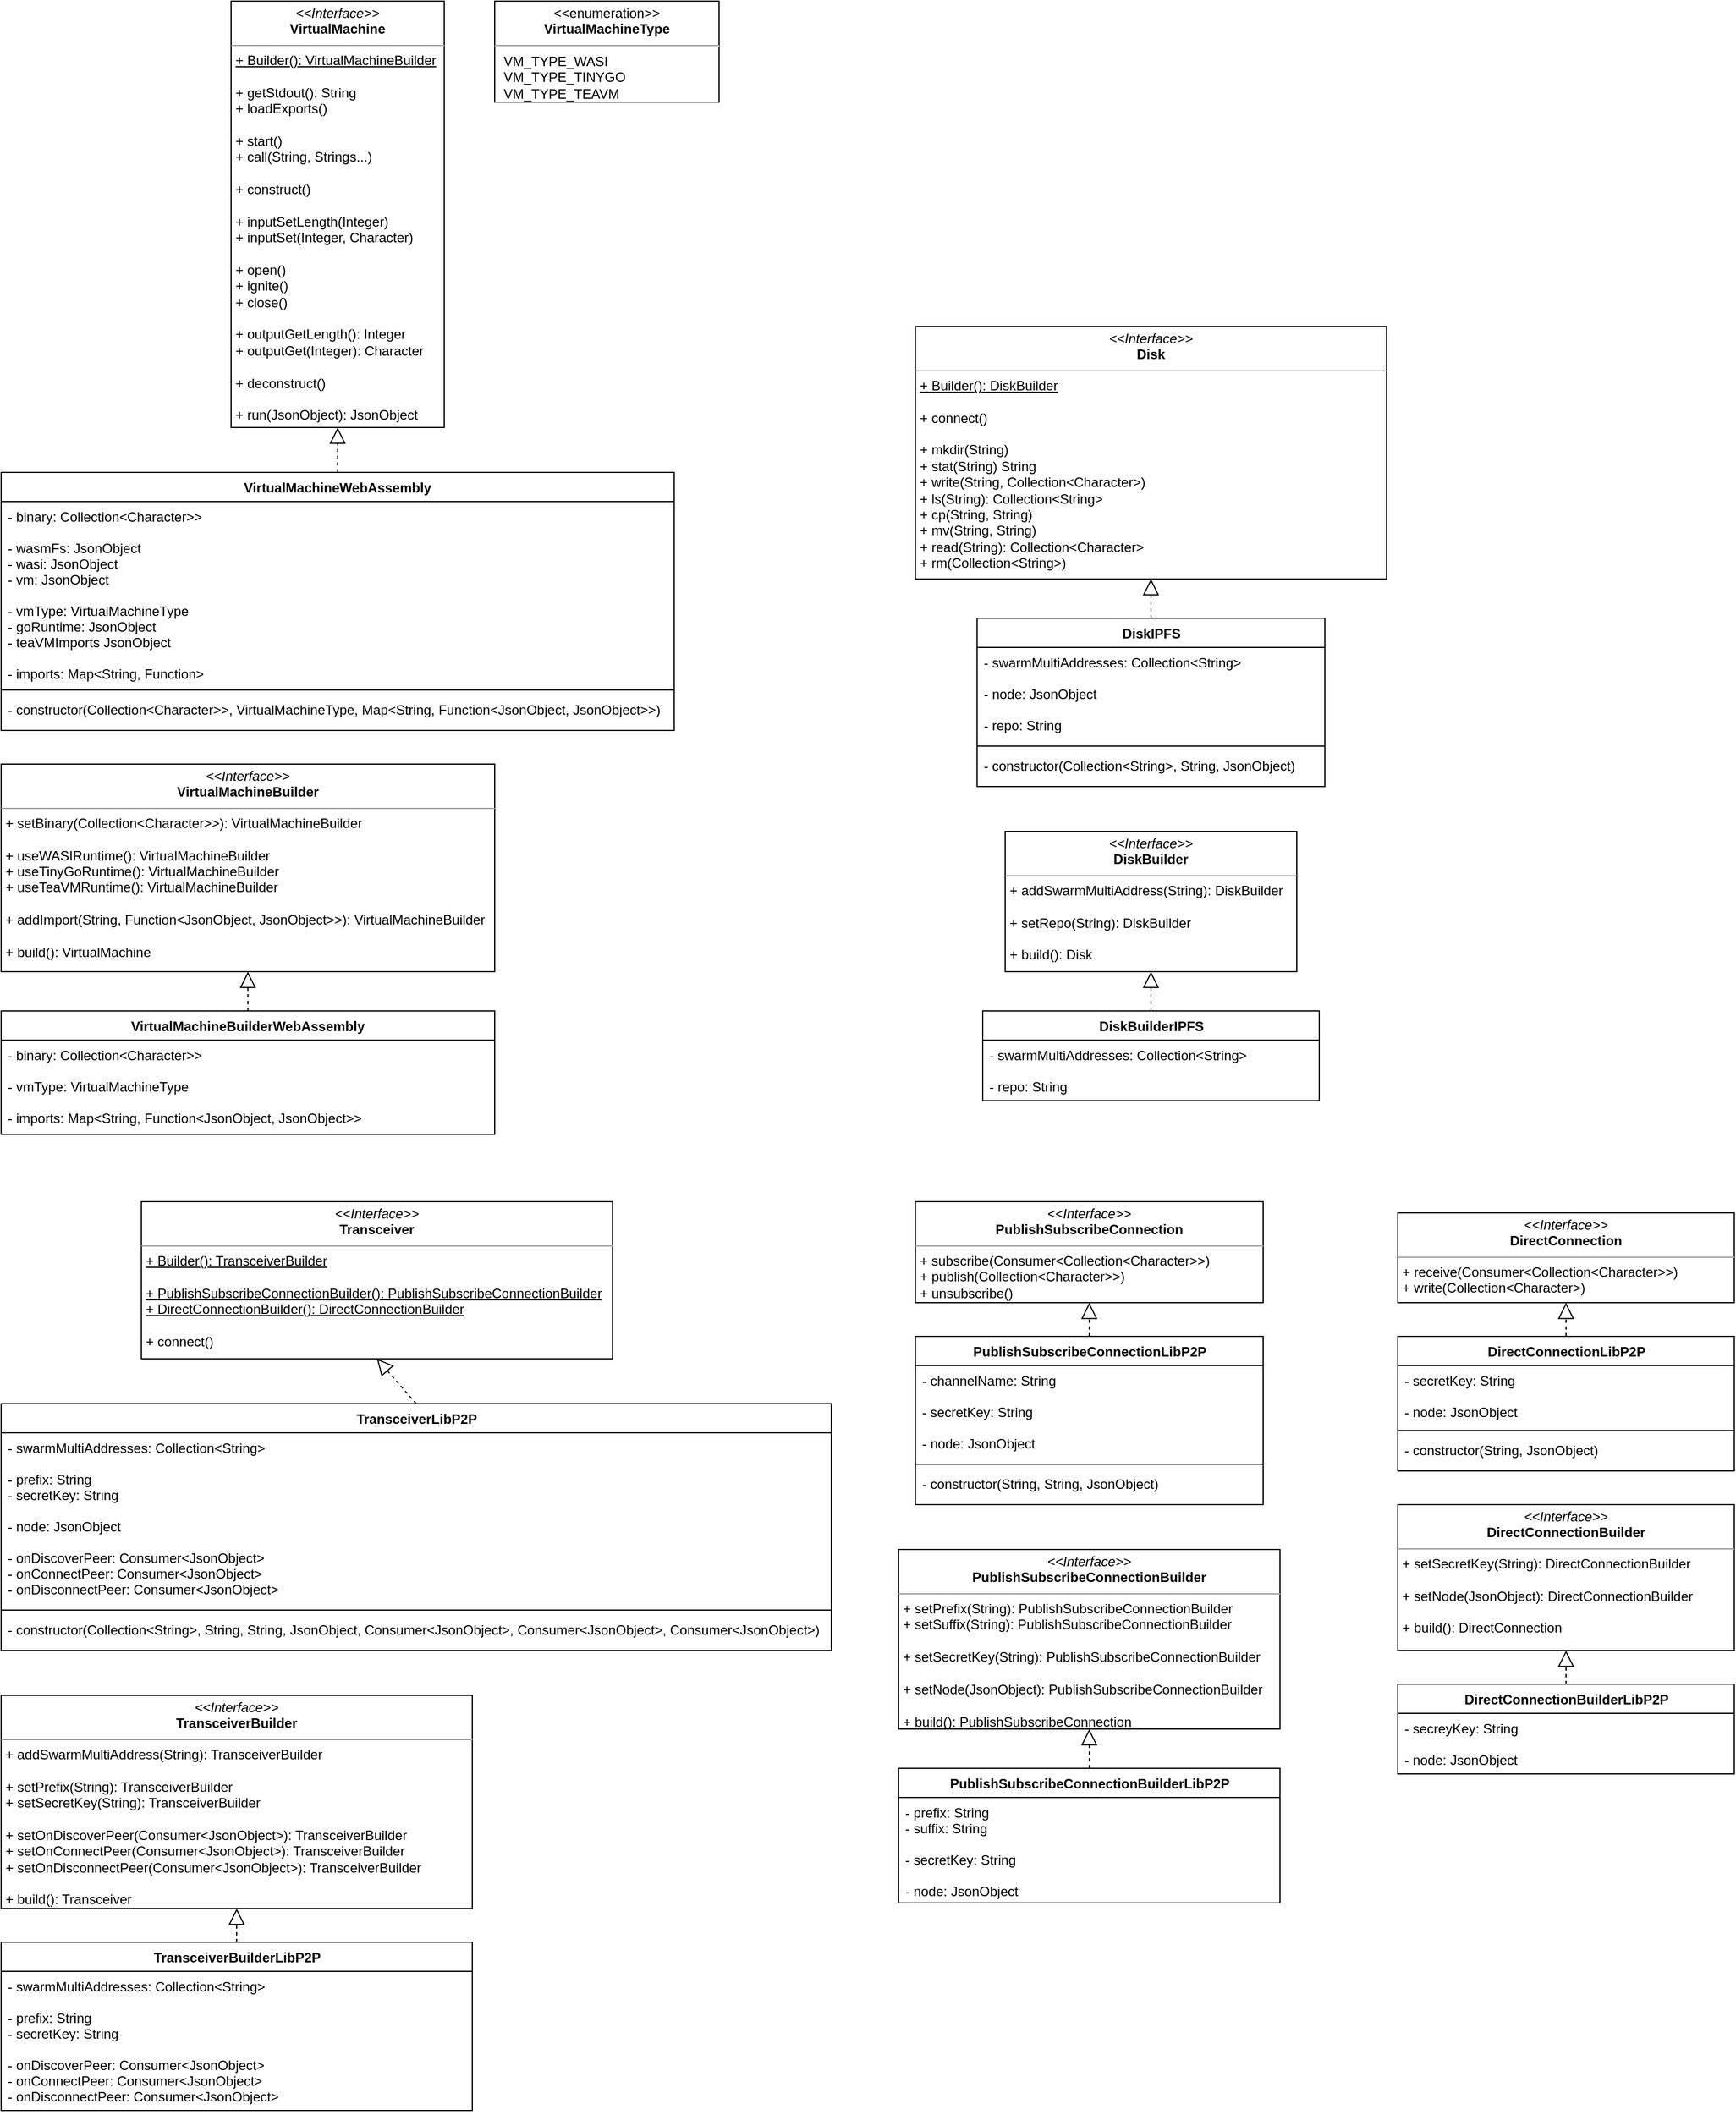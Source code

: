 <mxfile version="13.8.6" type="device"><diagram id="6hGFLwfOUW9BJ-s0fimq" name="Page-1"><mxGraphModel dx="2951" dy="1567" grid="1" gridSize="10" guides="1" tooltips="1" connect="1" arrows="1" fold="1" page="1" pageScale="1" pageWidth="827" pageHeight="1169" math="0" shadow="0"><root><mxCell id="0"/><mxCell id="1" parent="0"/><mxCell id="6" value="VirtualMachineWebAssembly" style="swimlane;fontStyle=1;align=center;verticalAlign=top;childLayout=stackLayout;horizontal=1;startSize=26;horizontalStack=0;resizeParent=1;resizeParentMax=0;resizeLast=0;collapsible=1;marginBottom=0;" parent="1" vertex="1"><mxGeometry x="40" y="480" width="600" height="230" as="geometry"/></mxCell><mxCell id="7" value="- binary: Collection&lt;Character&gt;&gt;&#10;&#10;- wasmFs: JsonObject&#10;- wasi: JsonObject&#10;- vm: JsonObject&#10;&#10;- vmType: VirtualMachineType&#10;- goRuntime: JsonObject&#10;- teaVMImports JsonObject&#10;&#10;- imports: Map&lt;String, Function&gt;" style="text;strokeColor=none;fillColor=none;align=left;verticalAlign=top;spacingLeft=4;spacingRight=4;overflow=hidden;rotatable=0;points=[[0,0.5],[1,0.5]];portConstraint=eastwest;" parent="6" vertex="1"><mxGeometry y="26" width="600" height="164" as="geometry"/></mxCell><mxCell id="8" value="" style="line;strokeWidth=1;fillColor=none;align=left;verticalAlign=middle;spacingTop=-1;spacingLeft=3;spacingRight=3;rotatable=0;labelPosition=right;points=[];portConstraint=eastwest;" parent="6" vertex="1"><mxGeometry y="190" width="600" height="8" as="geometry"/></mxCell><mxCell id="9" value="- constructor(Collection&amp;lt;Character&amp;gt;&amp;gt;, VirtualMachineType, Map&amp;lt;String, Function&amp;lt;JsonObject, JsonObject&amp;gt;&amp;gt;)" style="text;strokeColor=none;fillColor=none;align=left;verticalAlign=top;spacingLeft=4;spacingRight=4;overflow=hidden;rotatable=0;points=[[0,0.5],[1,0.5]];portConstraint=eastwest;html=1;" parent="6" vertex="1"><mxGeometry y="198" width="600" height="32" as="geometry"/></mxCell><mxCell id="10" value="&lt;p style=&quot;margin: 0px ; margin-top: 4px ; text-align: center&quot;&gt;&amp;lt;&amp;lt;enumeration&amp;gt;&amp;gt;&lt;br&gt;&lt;b&gt;VirtualMachineType&lt;/b&gt;&lt;/p&gt;&lt;hr&gt;&lt;p style=&quot;margin: 0px ; margin-left: 8px ; text-align: left&quot;&gt;VM_TYPE_WASI&lt;br&gt;&lt;/p&gt;&lt;p style=&quot;margin: 0px ; margin-left: 8px ; text-align: left&quot;&gt;VM_TYPE_TINYGO&lt;/p&gt;&lt;p style=&quot;margin: 0px ; margin-left: 8px ; text-align: left&quot;&gt;VM_TYPE_TEAVM&lt;/p&gt;" style="shape=rect;html=1;overflow=fill;whiteSpace=wrap;" parent="1" vertex="1"><mxGeometry x="480" y="60" width="200" height="90" as="geometry"/></mxCell><mxCell id="11" value="VirtualMachineBuilderWebAssembly" style="swimlane;fontStyle=1;align=center;verticalAlign=top;childLayout=stackLayout;horizontal=1;startSize=26;horizontalStack=0;resizeParent=1;resizeParentMax=0;resizeLast=0;collapsible=1;marginBottom=0;" parent="1" vertex="1"><mxGeometry x="40" y="960" width="440" height="110" as="geometry"/></mxCell><mxCell id="12" value="- binary: Collection&lt;Character&gt;&gt;&#10;&#10;- vmType: VirtualMachineType&#10;&#10;- imports: Map&lt;String, Function&lt;JsonObject, JsonObject&gt;&gt;" style="text;strokeColor=none;fillColor=none;align=left;verticalAlign=top;spacingLeft=4;spacingRight=4;overflow=hidden;rotatable=0;points=[[0,0.5],[1,0.5]];portConstraint=eastwest;" parent="11" vertex="1"><mxGeometry y="26" width="440" height="84" as="geometry"/></mxCell><mxCell id="15" value="TransceiverLibP2P" style="swimlane;fontStyle=1;align=center;verticalAlign=top;childLayout=stackLayout;horizontal=1;startSize=26;horizontalStack=0;resizeParent=1;resizeParentMax=0;resizeLast=0;collapsible=1;marginBottom=0;html=1;" parent="1" vertex="1"><mxGeometry x="40" y="1310" width="740" height="220" as="geometry"/></mxCell><mxCell id="16" value="- swarmMultiAddresses: Collection&lt;String&gt;&#10;&#10;- prefix: String&#10;- secretKey: String&#10;&#10;- node: JsonObject&#10;&#10;- onDiscoverPeer: Consumer&lt;JsonObject&gt;&#10;- onConnectPeer: Consumer&lt;JsonObject&gt;&#10;- onDisconnectPeer: Consumer&lt;JsonObject&gt;" style="text;strokeColor=none;fillColor=none;align=left;verticalAlign=top;spacingLeft=4;spacingRight=4;overflow=hidden;rotatable=0;points=[[0,0.5],[1,0.5]];portConstraint=eastwest;" parent="15" vertex="1"><mxGeometry y="26" width="740" height="154" as="geometry"/></mxCell><mxCell id="17" value="" style="line;strokeWidth=1;fillColor=none;align=left;verticalAlign=middle;spacingTop=-1;spacingLeft=3;spacingRight=3;rotatable=0;labelPosition=right;points=[];portConstraint=eastwest;" parent="15" vertex="1"><mxGeometry y="180" width="740" height="8" as="geometry"/></mxCell><mxCell id="18" value="- constructor(Collection&amp;lt;String&amp;gt;, String, String, JsonObject, Consumer&amp;lt;JsonObject&amp;gt;, Consumer&amp;lt;JsonObject&amp;gt;, Consumer&amp;lt;JsonObject&amp;gt;)" style="text;strokeColor=none;fillColor=none;align=left;verticalAlign=top;spacingLeft=4;spacingRight=4;overflow=hidden;rotatable=0;points=[[0,0.5],[1,0.5]];portConstraint=eastwest;html=1;" parent="15" vertex="1"><mxGeometry y="188" width="740" height="32" as="geometry"/></mxCell><mxCell id="40" value="&lt;p style=&quot;margin: 0px ; margin-top: 4px ; text-align: center&quot;&gt;&lt;i&gt;&amp;lt;&amp;lt;Interface&amp;gt;&amp;gt;&lt;/i&gt;&lt;br&gt;&lt;b&gt;DirectConnection&lt;/b&gt;&lt;/p&gt;&lt;hr size=&quot;1&quot;&gt;&lt;p style=&quot;margin: 0px ; margin-left: 4px&quot;&gt;+ receive(Consumer&amp;lt;Collection&amp;lt;Character&amp;gt;&amp;gt;)&lt;br&gt;&lt;/p&gt;&lt;p style=&quot;margin: 0px ; margin-left: 4px&quot;&gt;+ write(Collection&amp;lt;Character&amp;gt;)&lt;/p&gt;" style="verticalAlign=top;align=left;overflow=fill;fontSize=12;fontFamily=Helvetica;html=1;" parent="1" vertex="1"><mxGeometry x="1285" y="1140" width="300" height="80" as="geometry"/></mxCell><mxCell id="32" value="DirectConnectionLibP2P" style="swimlane;fontStyle=1;align=center;verticalAlign=top;childLayout=stackLayout;horizontal=1;startSize=26;horizontalStack=0;resizeParent=1;resizeParentMax=0;resizeLast=0;collapsible=1;marginBottom=0;html=1;" parent="1" vertex="1"><mxGeometry x="1285" y="1250" width="300" height="120" as="geometry"/></mxCell><mxCell id="33" value="- secretKey: String&#10;&#10;- node: JsonObject" style="text;strokeColor=none;fillColor=none;align=left;verticalAlign=top;spacingLeft=4;spacingRight=4;overflow=hidden;rotatable=0;points=[[0,0.5],[1,0.5]];portConstraint=eastwest;" parent="32" vertex="1"><mxGeometry y="26" width="300" height="54" as="geometry"/></mxCell><mxCell id="34" value="" style="line;strokeWidth=1;fillColor=none;align=left;verticalAlign=middle;spacingTop=-1;spacingLeft=3;spacingRight=3;rotatable=0;labelPosition=right;points=[];portConstraint=eastwest;" parent="32" vertex="1"><mxGeometry y="80" width="300" height="8" as="geometry"/></mxCell><mxCell id="35" value="- constructor(String, JsonObject)" style="text;strokeColor=none;fillColor=none;align=left;verticalAlign=top;spacingLeft=4;spacingRight=4;overflow=hidden;rotatable=0;points=[[0,0.5],[1,0.5]];portConstraint=eastwest;" parent="32" vertex="1"><mxGeometry y="88" width="300" height="32" as="geometry"/></mxCell><mxCell id="41" value="" style="endArrow=block;dashed=1;endFill=0;endSize=12;html=1;entryX=0.5;entryY=1;entryDx=0;entryDy=0;exitX=0.5;exitY=0;exitDx=0;exitDy=0;" parent="1" source="32" target="40" edge="1"><mxGeometry width="160" relative="1" as="geometry"><mxPoint x="1185" y="1270" as="sourcePoint"/><mxPoint x="1345" y="1270" as="targetPoint"/></mxGeometry></mxCell><mxCell id="42" value="&lt;p style=&quot;margin: 0px ; margin-top: 4px ; text-align: center&quot;&gt;&lt;i&gt;&amp;lt;&amp;lt;Interface&amp;gt;&amp;gt;&lt;/i&gt;&lt;br&gt;&lt;b&gt;DirectConnectionBuilder&lt;/b&gt;&lt;/p&gt;&lt;hr size=&quot;1&quot;&gt;&lt;p style=&quot;margin: 0px ; margin-left: 4px&quot;&gt;+ setSecretKey(String): DirectConnectionBuilder&lt;/p&gt;&lt;p style=&quot;margin: 0px ; margin-left: 4px&quot;&gt;&lt;br&gt;&lt;/p&gt;&lt;p style=&quot;margin: 0px ; margin-left: 4px&quot;&gt;+ setNode(JsonObject): DirectConnectionBuilder&lt;/p&gt;&lt;p style=&quot;margin: 0px ; margin-left: 4px&quot;&gt;&lt;br&gt;&lt;/p&gt;&lt;p style=&quot;margin: 0px ; margin-left: 4px&quot;&gt;+ build(): DirectConnection&lt;/p&gt;" style="verticalAlign=top;align=left;overflow=fill;fontSize=12;fontFamily=Helvetica;html=1;" parent="1" vertex="1"><mxGeometry x="1285" y="1400" width="300" height="130" as="geometry"/></mxCell><mxCell id="36" value="DirectConnectionBuilderLibP2P" style="swimlane;fontStyle=1;align=center;verticalAlign=top;childLayout=stackLayout;horizontal=1;startSize=26;horizontalStack=0;resizeParent=1;resizeParentMax=0;resizeLast=0;collapsible=1;marginBottom=0;html=1;" parent="1" vertex="1"><mxGeometry x="1285" y="1560" width="300" height="80" as="geometry"/></mxCell><mxCell id="37" value="- secreyKey: String&#10;&#10;- node: JsonObject" style="text;strokeColor=none;fillColor=none;align=left;verticalAlign=top;spacingLeft=4;spacingRight=4;overflow=hidden;rotatable=0;points=[[0,0.5],[1,0.5]];portConstraint=eastwest;" parent="36" vertex="1"><mxGeometry y="26" width="300" height="54" as="geometry"/></mxCell><mxCell id="43" value="" style="endArrow=block;dashed=1;endFill=0;endSize=12;html=1;entryX=0.5;entryY=1;entryDx=0;entryDy=0;exitX=0.5;exitY=0;exitDx=0;exitDy=0;" parent="1" source="36" target="42" edge="1"><mxGeometry width="160" relative="1" as="geometry"><mxPoint x="1035" y="1470" as="sourcePoint"/><mxPoint x="1195" y="1470" as="targetPoint"/></mxGeometry></mxCell><mxCell id="45" value="&lt;p style=&quot;margin: 0px ; margin-top: 4px ; text-align: center&quot;&gt;&lt;i&gt;&amp;lt;&amp;lt;Interface&amp;gt;&amp;gt;&lt;/i&gt;&lt;br&gt;&lt;b&gt;PublishSubscribeConnection&lt;/b&gt;&lt;/p&gt;&lt;hr size=&quot;1&quot;&gt;&lt;p style=&quot;margin: 0px ; margin-left: 4px&quot;&gt;+ subscribe(Consumer&amp;lt;Collection&amp;lt;Character&amp;gt;&amp;gt;)&lt;/p&gt;&lt;p style=&quot;margin: 0px ; margin-left: 4px&quot;&gt;+ publish(Collection&amp;lt;Character&amp;gt;&amp;gt;)&lt;/p&gt;&lt;p style=&quot;margin: 0px ; margin-left: 4px&quot;&gt;+ unsubscribe()&lt;/p&gt;" style="verticalAlign=top;align=left;overflow=fill;fontSize=12;fontFamily=Helvetica;html=1;" parent="1" vertex="1"><mxGeometry x="855" y="1130" width="310" height="90" as="geometry"/></mxCell><mxCell id="23" value="PublishSubscribeConnectionLibP2P" style="swimlane;fontStyle=1;align=center;verticalAlign=top;childLayout=stackLayout;horizontal=1;startSize=26;horizontalStack=0;resizeParent=1;resizeParentMax=0;resizeLast=0;collapsible=1;marginBottom=0;html=1;" parent="1" vertex="1"><mxGeometry x="855" y="1250" width="310" height="150" as="geometry"/></mxCell><mxCell id="24" value="- channelName: String&#10;&#10;- secretKey: String&#10;&#10;- node: JsonObject" style="text;strokeColor=none;fillColor=none;align=left;verticalAlign=top;spacingLeft=4;spacingRight=4;overflow=hidden;rotatable=0;points=[[0,0.5],[1,0.5]];portConstraint=eastwest;" parent="23" vertex="1"><mxGeometry y="26" width="310" height="84" as="geometry"/></mxCell><mxCell id="25" value="" style="line;strokeWidth=1;fillColor=none;align=left;verticalAlign=middle;spacingTop=-1;spacingLeft=3;spacingRight=3;rotatable=0;labelPosition=right;points=[];portConstraint=eastwest;" parent="23" vertex="1"><mxGeometry y="110" width="310" height="8" as="geometry"/></mxCell><mxCell id="26" value="- constructor(String, String, JsonObject)" style="text;strokeColor=none;fillColor=none;align=left;verticalAlign=top;spacingLeft=4;spacingRight=4;overflow=hidden;rotatable=0;points=[[0,0.5],[1,0.5]];portConstraint=eastwest;" parent="23" vertex="1"><mxGeometry y="118" width="310" height="32" as="geometry"/></mxCell><mxCell id="46" value="" style="endArrow=block;dashed=1;endFill=0;endSize=12;html=1;entryX=0.5;entryY=1;entryDx=0;entryDy=0;exitX=0.5;exitY=0;exitDx=0;exitDy=0;" parent="1" source="23" target="45" edge="1"><mxGeometry width="160" relative="1" as="geometry"><mxPoint x="835" y="1470" as="sourcePoint"/><mxPoint x="995" y="1470" as="targetPoint"/></mxGeometry></mxCell><mxCell id="47" value="&lt;p style=&quot;margin: 0px ; margin-top: 4px ; text-align: center&quot;&gt;&lt;i&gt;&amp;lt;&amp;lt;Interface&amp;gt;&amp;gt;&lt;/i&gt;&lt;br&gt;&lt;b&gt;PublishSubscribeConnectionBuilder&lt;/b&gt;&lt;/p&gt;&lt;hr size=&quot;1&quot;&gt;&lt;p style=&quot;margin: 0px ; margin-left: 4px&quot;&gt;+ setPrefix(String): PublishSubscribeConnectionBuilder&lt;/p&gt;&lt;p style=&quot;margin: 0px ; margin-left: 4px&quot;&gt;+ setSuffix(String): PublishSubscribeConnectionBuilder&lt;/p&gt;&lt;p style=&quot;margin: 0px ; margin-left: 4px&quot;&gt;&lt;br&gt;&lt;/p&gt;&lt;p style=&quot;margin: 0px ; margin-left: 4px&quot;&gt;+ setSecretKey(String): PublishSubscribeConnectionBuilder&lt;/p&gt;&lt;p style=&quot;margin: 0px ; margin-left: 4px&quot;&gt;&lt;br&gt;&lt;/p&gt;&lt;p style=&quot;margin: 0px ; margin-left: 4px&quot;&gt;+ setNode(JsonObject): PublishSubscribeConnectionBuilder&lt;/p&gt;&lt;p style=&quot;margin: 0px ; margin-left: 4px&quot;&gt;&lt;br&gt;&lt;/p&gt;&lt;p style=&quot;margin: 0px ; margin-left: 4px&quot;&gt;+ build(): PublishSubscribeConnection&lt;/p&gt;" style="verticalAlign=top;align=left;overflow=fill;fontSize=12;fontFamily=Helvetica;html=1;" parent="1" vertex="1"><mxGeometry x="840" y="1440" width="340" height="160" as="geometry"/></mxCell><mxCell id="51" value="" style="endArrow=block;dashed=1;endFill=0;endSize=12;html=1;entryX=0.5;entryY=1;entryDx=0;entryDy=0;exitX=0.5;exitY=0;exitDx=0;exitDy=0;" parent="1" source="28" target="47" edge="1"><mxGeometry width="160" relative="1" as="geometry"><mxPoint x="775" y="1790" as="sourcePoint"/><mxPoint x="935" y="1790" as="targetPoint"/></mxGeometry></mxCell><mxCell id="28" value="PublishSubscribeConnectionBuilderLibP2P" style="swimlane;fontStyle=1;align=center;verticalAlign=top;childLayout=stackLayout;horizontal=1;startSize=26;horizontalStack=0;resizeParent=1;resizeParentMax=0;resizeLast=0;collapsible=1;marginBottom=0;html=1;" parent="1" vertex="1"><mxGeometry x="840" y="1635" width="340" height="120" as="geometry"/></mxCell><mxCell id="29" value="- prefix: String&#10;- suffix: String&#10;&#10;- secretKey: String&#10;&#10;- node: JsonObject" style="text;strokeColor=none;fillColor=none;align=left;verticalAlign=top;spacingLeft=4;spacingRight=4;overflow=hidden;rotatable=0;points=[[0,0.5],[1,0.5]];portConstraint=eastwest;" parent="28" vertex="1"><mxGeometry y="26" width="340" height="94" as="geometry"/></mxCell><mxCell id="19" value="TransceiverBuilderLibP2P" style="swimlane;fontStyle=1;align=center;verticalAlign=top;childLayout=stackLayout;horizontal=1;startSize=26;horizontalStack=0;resizeParent=1;resizeParentMax=0;resizeLast=0;collapsible=1;marginBottom=0;html=1;" parent="1" vertex="1"><mxGeometry x="40" y="1790" width="420" height="150" as="geometry"><mxRectangle x="40" y="1250" width="140" height="26" as="alternateBounds"/></mxGeometry></mxCell><mxCell id="20" value="- swarmMultiAddresses: Collection&lt;String&gt;&#10;&#10;- prefix: String&#10;- secretKey: String&#10;&#10;- onDiscoverPeer: Consumer&lt;JsonObject&gt;&#10;- onConnectPeer: Consumer&lt;JsonObject&gt;&#10;- onDisconnectPeer: Consumer&lt;JsonObject&gt;" style="text;strokeColor=none;fillColor=none;align=left;verticalAlign=top;spacingLeft=4;spacingRight=4;overflow=hidden;rotatable=0;points=[[0,0.5],[1,0.5]];portConstraint=eastwest;" parent="19" vertex="1"><mxGeometry y="26" width="420" height="124" as="geometry"/></mxCell><mxCell id="52" value="&lt;p style=&quot;margin: 0px ; margin-top: 4px ; text-align: center&quot;&gt;&lt;i&gt;&amp;lt;&amp;lt;Interface&amp;gt;&amp;gt;&lt;/i&gt;&lt;br&gt;&lt;b&gt;TransceiverBuilder&lt;/b&gt;&lt;/p&gt;&lt;hr size=&quot;1&quot;&gt;&lt;p style=&quot;margin: 0px ; margin-left: 4px&quot;&gt;+ addSwarmMultiAddress(String): TransceiverBuilder&lt;br style=&quot;padding: 0px ; margin: 0px&quot;&gt;&lt;br style=&quot;padding: 0px ; margin: 0px&quot;&gt;+ setPrefix(String): TransceiverBuilder&lt;br style=&quot;padding: 0px ; margin: 0px&quot;&gt;+ setSecretKey(String): TransceiverBuilder&lt;br style=&quot;padding: 0px ; margin: 0px&quot;&gt;&lt;br style=&quot;padding: 0px ; margin: 0px&quot;&gt;+ setOnDiscoverPeer(Consumer&amp;lt;JsonObject&amp;gt;): TransceiverBuilder&lt;br style=&quot;padding: 0px ; margin: 0px&quot;&gt;+ setOnConnectPeer(Consumer&amp;lt;JsonObject&amp;gt;): TransceiverBuilder&lt;br style=&quot;padding: 0px ; margin: 0px&quot;&gt;+ setOnDisconnectPeer(Consumer&amp;lt;JsonObject&amp;gt;): TransceiverBuilder&lt;br style=&quot;padding: 0px ; margin: 0px&quot;&gt;&lt;br style=&quot;padding: 0px ; margin: 0px&quot;&gt;+ build(): Transceiver&lt;br&gt;&lt;/p&gt;" style="verticalAlign=top;align=left;overflow=fill;fontSize=12;fontFamily=Helvetica;html=1;" parent="1" vertex="1"><mxGeometry x="40" y="1570" width="420" height="190" as="geometry"/></mxCell><mxCell id="sxHCqdWgwuU_68WpSeui-52" value="" style="endArrow=block;dashed=1;endFill=0;endSize=12;html=1;exitX=0.5;exitY=0;exitDx=0;exitDy=0;entryX=0.5;entryY=1;entryDx=0;entryDy=0;" parent="1" source="19" target="52" edge="1"><mxGeometry width="160" relative="1" as="geometry"><mxPoint x="230" y="2030" as="sourcePoint"/><mxPoint x="390" y="2030" as="targetPoint"/></mxGeometry></mxCell><mxCell id="sxHCqdWgwuU_68WpSeui-53" value="&lt;p style=&quot;margin: 0px ; margin-top: 4px ; text-align: center&quot;&gt;&lt;i&gt;&amp;lt;&amp;lt;Interface&amp;gt;&amp;gt;&lt;/i&gt;&lt;br&gt;&lt;b&gt;Transceiver&lt;/b&gt;&lt;/p&gt;&lt;hr size=&quot;1&quot;&gt;&lt;p style=&quot;margin: 0px ; margin-left: 4px&quot;&gt;&lt;u&gt;+ Builder(): TransceiverBuilder&lt;br&gt;&lt;br&gt;+ PublishSubscribeConnectionBuilder(): PublishSubscribeConnectionBuilder&lt;br&gt;&lt;/u&gt;&lt;u&gt;+ DirectConnectionBuilder(): DirectConnectionBuilder&lt;br&gt;&lt;/u&gt;&lt;br&gt;+ connect()&lt;br&gt;&lt;/p&gt;" style="verticalAlign=top;align=left;overflow=fill;fontSize=12;fontFamily=Helvetica;html=1;" parent="1" vertex="1"><mxGeometry x="165" y="1130" width="420" height="140" as="geometry"/></mxCell><mxCell id="sxHCqdWgwuU_68WpSeui-54" value="" style="endArrow=block;dashed=1;endFill=0;endSize=12;html=1;entryX=0.5;entryY=1;entryDx=0;entryDy=0;exitX=0.5;exitY=0;exitDx=0;exitDy=0;" parent="1" source="15" target="sxHCqdWgwuU_68WpSeui-53" edge="1"><mxGeometry width="160" relative="1" as="geometry"><mxPoint x="180" y="1300" as="sourcePoint"/><mxPoint x="340" y="1300" as="targetPoint"/></mxGeometry></mxCell><mxCell id="sxHCqdWgwuU_68WpSeui-55" value="&lt;p style=&quot;margin: 0px ; margin-top: 4px ; text-align: center&quot;&gt;&lt;i&gt;&amp;lt;&amp;lt;Interface&amp;gt;&amp;gt;&lt;/i&gt;&lt;br&gt;&lt;b&gt;VirtualMachineBuilder&lt;/b&gt;&lt;br&gt;&lt;/p&gt;&lt;hr size=&quot;1&quot;&gt;&lt;p style=&quot;margin: 0px ; margin-left: 4px&quot;&gt;&lt;span&gt;+ setBinary(Collection&amp;lt;Character&amp;gt;&amp;gt;): VirtualMachineBuilder&lt;/span&gt;&lt;br&gt;&lt;/p&gt;&lt;p style=&quot;margin: 0px ; margin-left: 4px&quot;&gt;&lt;br&gt;&lt;/p&gt;&lt;p style=&quot;margin: 0px ; margin-left: 4px&quot;&gt;+ useWASIRuntime(): VirtualMachineBuilder&lt;/p&gt;&lt;p style=&quot;margin: 0px ; margin-left: 4px&quot;&gt;+ useTinyGoRuntime(): VirtualMachineBuilder&lt;/p&gt;&lt;p style=&quot;margin: 0px ; margin-left: 4px&quot;&gt;+ useTeaVMRuntime(): VirtualMachineBuilder&lt;/p&gt;&lt;p style=&quot;margin: 0px ; margin-left: 4px&quot;&gt;&lt;br&gt;&lt;/p&gt;&lt;p style=&quot;margin: 0px ; margin-left: 4px&quot;&gt;+ addImport(String, Function&amp;lt;JsonObject, JsonObject&amp;gt;&amp;gt;): VirtualMachineBuilder&lt;/p&gt;&lt;p style=&quot;margin: 0px ; margin-left: 4px&quot;&gt;&lt;br&gt;&lt;/p&gt;&lt;p style=&quot;margin: 0px ; margin-left: 4px&quot;&gt;+ build(): VirtualMachine&lt;/p&gt;" style="verticalAlign=top;align=left;overflow=fill;fontSize=12;fontFamily=Helvetica;html=1;" parent="1" vertex="1"><mxGeometry x="40" y="740" width="440" height="185" as="geometry"/></mxCell><mxCell id="sxHCqdWgwuU_68WpSeui-57" value="" style="endArrow=block;dashed=1;endFill=0;endSize=12;html=1;entryX=0.5;entryY=1;entryDx=0;entryDy=0;exitX=0.5;exitY=0;exitDx=0;exitDy=0;" parent="1" source="11" target="sxHCqdWgwuU_68WpSeui-55" edge="1"><mxGeometry width="160" relative="1" as="geometry"><mxPoint x="480" y="1090" as="sourcePoint"/><mxPoint x="640" y="1090" as="targetPoint"/></mxGeometry></mxCell><mxCell id="sxHCqdWgwuU_68WpSeui-58" value="&lt;p style=&quot;margin: 0px ; margin-top: 4px ; text-align: center&quot;&gt;&lt;i&gt;&amp;lt;&amp;lt;Interface&amp;gt;&amp;gt;&lt;/i&gt;&lt;br&gt;&lt;span style=&quot;font-weight: 700&quot;&gt;VirtualMachine&lt;/span&gt;&lt;br&gt;&lt;/p&gt;&lt;hr size=&quot;1&quot;&gt;&lt;p style=&quot;margin: 0px ; margin-left: 4px&quot;&gt;&lt;u&gt;+ Builder(): VirtualMachineBuilder&lt;br&gt;&lt;/u&gt;&lt;br&gt;+ getStdout(): String&lt;br&gt;+ loadExports()&lt;br&gt;&lt;br&gt;+ start()&lt;br&gt;+ call(String, Strings...)&lt;br&gt;&lt;br&gt;+ construct()&lt;br&gt;&lt;br&gt;+ inputSetLength(Integer)&lt;br&gt;+ inputSet(Integer, Character)&lt;br&gt;&lt;br&gt;+ open()&lt;br&gt;+ ignite()&lt;br&gt;+ close()&lt;br&gt;&lt;br&gt;+ outputGetLength(): Integer&lt;br&gt;+ outputGet(Integer): Character&lt;br&gt;&lt;br&gt;+ deconstruct()&lt;br&gt;&lt;br&gt;+ run(JsonObject): JsonObject&lt;br&gt;&lt;/p&gt;" style="verticalAlign=top;align=left;overflow=fill;fontSize=12;fontFamily=Helvetica;html=1;" parent="1" vertex="1"><mxGeometry x="245" y="60" width="190" height="380" as="geometry"/></mxCell><mxCell id="sxHCqdWgwuU_68WpSeui-59" value="" style="endArrow=block;dashed=1;endFill=0;endSize=12;html=1;entryX=0.5;entryY=1;entryDx=0;entryDy=0;exitX=0.5;exitY=0;exitDx=0;exitDy=0;" parent="1" source="6" target="sxHCqdWgwuU_68WpSeui-58" edge="1"><mxGeometry width="160" relative="1" as="geometry"><mxPoint x="-245" y="510" as="sourcePoint"/><mxPoint x="-85" y="510" as="targetPoint"/></mxGeometry></mxCell><mxCell id="fKdP36l-M5kC6lyTv1g1-52" value="&lt;p style=&quot;margin: 0px ; margin-top: 4px ; text-align: center&quot;&gt;&lt;i&gt;&amp;lt;&amp;lt;Interface&amp;gt;&amp;gt;&lt;/i&gt;&lt;br&gt;&lt;b&gt;Disk&lt;/b&gt;&lt;/p&gt;&lt;hr size=&quot;1&quot;&gt;&lt;p style=&quot;margin: 0px ; margin-left: 4px&quot;&gt;&lt;u&gt;+ Builder(): DiskBuilder&lt;/u&gt;&lt;u&gt;&lt;br&gt;&lt;/u&gt;&lt;br&gt;+ connect()&lt;br&gt;&lt;/p&gt;&lt;p style=&quot;margin: 0px ; margin-left: 4px&quot;&gt;&lt;br&gt;&lt;/p&gt;&lt;p style=&quot;margin: 0px ; margin-left: 4px&quot;&gt;+ mkdir(String)&lt;/p&gt;&lt;p style=&quot;margin: 0px ; margin-left: 4px&quot;&gt;+ stat(String) String&lt;/p&gt;&lt;p style=&quot;margin: 0px ; margin-left: 4px&quot;&gt;+ write(String, Collection&amp;lt;Character&amp;gt;)&lt;/p&gt;&lt;p style=&quot;margin: 0px ; margin-left: 4px&quot;&gt;+ ls(String): Collection&amp;lt;String&amp;gt;&lt;/p&gt;&lt;p style=&quot;margin: 0px ; margin-left: 4px&quot;&gt;+ cp(String, String)&lt;/p&gt;&lt;p style=&quot;margin: 0px ; margin-left: 4px&quot;&gt;+ mv(String, String)&lt;/p&gt;&lt;p style=&quot;margin: 0px ; margin-left: 4px&quot;&gt;+ read(String): Collection&amp;lt;Character&amp;gt;&lt;/p&gt;&lt;p style=&quot;margin: 0px ; margin-left: 4px&quot;&gt;+ rm(Collection&amp;lt;String&amp;gt;)&lt;/p&gt;" style="verticalAlign=top;align=left;overflow=fill;fontSize=12;fontFamily=Helvetica;html=1;" vertex="1" parent="1"><mxGeometry x="855" y="350" width="420" height="225" as="geometry"/></mxCell><mxCell id="fKdP36l-M5kC6lyTv1g1-53" value="DiskIPFS" style="swimlane;fontStyle=1;align=center;verticalAlign=top;childLayout=stackLayout;horizontal=1;startSize=26;horizontalStack=0;resizeParent=1;resizeParentMax=0;resizeLast=0;collapsible=1;marginBottom=0;html=1;" vertex="1" parent="1"><mxGeometry x="910" y="610" width="310" height="150" as="geometry"/></mxCell><mxCell id="fKdP36l-M5kC6lyTv1g1-54" value="- swarmMultiAddresses: Collection&lt;String&gt;&#10;&#10;- node: JsonObject&#10;&#10;- repo: String" style="text;strokeColor=none;fillColor=none;align=left;verticalAlign=top;spacingLeft=4;spacingRight=4;overflow=hidden;rotatable=0;points=[[0,0.5],[1,0.5]];portConstraint=eastwest;" vertex="1" parent="fKdP36l-M5kC6lyTv1g1-53"><mxGeometry y="26" width="310" height="84" as="geometry"/></mxCell><mxCell id="fKdP36l-M5kC6lyTv1g1-55" value="" style="line;strokeWidth=1;fillColor=none;align=left;verticalAlign=middle;spacingTop=-1;spacingLeft=3;spacingRight=3;rotatable=0;labelPosition=right;points=[];portConstraint=eastwest;" vertex="1" parent="fKdP36l-M5kC6lyTv1g1-53"><mxGeometry y="110" width="310" height="8" as="geometry"/></mxCell><mxCell id="fKdP36l-M5kC6lyTv1g1-56" value="- constructor(Collection&lt;String&gt;, String, JsonObject)" style="text;strokeColor=none;fillColor=none;align=left;verticalAlign=top;spacingLeft=4;spacingRight=4;overflow=hidden;rotatable=0;points=[[0,0.5],[1,0.5]];portConstraint=eastwest;" vertex="1" parent="fKdP36l-M5kC6lyTv1g1-53"><mxGeometry y="118" width="310" height="32" as="geometry"/></mxCell><mxCell id="fKdP36l-M5kC6lyTv1g1-57" value="" style="endArrow=block;dashed=1;endFill=0;endSize=12;html=1;entryX=0.5;entryY=1;entryDx=0;entryDy=0;exitX=0.5;exitY=0;exitDx=0;exitDy=0;" edge="1" parent="1" source="fKdP36l-M5kC6lyTv1g1-53" target="fKdP36l-M5kC6lyTv1g1-52"><mxGeometry width="160" relative="1" as="geometry"><mxPoint x="1360" y="730" as="sourcePoint"/><mxPoint x="1520" y="730" as="targetPoint"/></mxGeometry></mxCell><mxCell id="fKdP36l-M5kC6lyTv1g1-58" value="&lt;p style=&quot;margin: 0px ; margin-top: 4px ; text-align: center&quot;&gt;&lt;i&gt;&amp;lt;&amp;lt;Interface&amp;gt;&amp;gt;&lt;/i&gt;&lt;br&gt;&lt;b&gt;DiskBuilder&lt;/b&gt;&lt;/p&gt;&lt;hr size=&quot;1&quot;&gt;&lt;p style=&quot;margin: 0px ; margin-left: 4px&quot;&gt;+ addSwarmMultiAddress(String): DiskBuilder&lt;br style=&quot;padding: 0px ; margin: 0px&quot;&gt;&lt;/p&gt;&lt;p style=&quot;margin: 0px ; margin-left: 4px&quot;&gt;&lt;br&gt;&lt;/p&gt;&lt;p style=&quot;margin: 0px ; margin-left: 4px&quot;&gt;+ setRepo(String): DiskBuilder&lt;/p&gt;&lt;p style=&quot;margin: 0px ; margin-left: 4px&quot;&gt;&lt;br&gt;&lt;/p&gt;&lt;p style=&quot;margin: 0px ; margin-left: 4px&quot;&gt;+ build(): Disk&lt;/p&gt;" style="verticalAlign=top;align=left;overflow=fill;fontSize=12;fontFamily=Helvetica;html=1;" vertex="1" parent="1"><mxGeometry x="935" y="800" width="260" height="125" as="geometry"/></mxCell><mxCell id="fKdP36l-M5kC6lyTv1g1-59" value="DiskBuilderIPFS" style="swimlane;fontStyle=1;align=center;verticalAlign=top;childLayout=stackLayout;horizontal=1;startSize=26;horizontalStack=0;resizeParent=1;resizeParentMax=0;resizeLast=0;collapsible=1;marginBottom=0;html=1;" vertex="1" parent="1"><mxGeometry x="915" y="960" width="300" height="80" as="geometry"/></mxCell><mxCell id="fKdP36l-M5kC6lyTv1g1-60" value="- swarmMultiAddresses: Collection&lt;String&gt;&#10;&#10;- repo: String" style="text;strokeColor=none;fillColor=none;align=left;verticalAlign=top;spacingLeft=4;spacingRight=4;overflow=hidden;rotatable=0;points=[[0,0.5],[1,0.5]];portConstraint=eastwest;" vertex="1" parent="fKdP36l-M5kC6lyTv1g1-59"><mxGeometry y="26" width="300" height="54" as="geometry"/></mxCell><mxCell id="fKdP36l-M5kC6lyTv1g1-61" value="" style="endArrow=block;dashed=1;endFill=0;endSize=12;html=1;entryX=0.5;entryY=1;entryDx=0;entryDy=0;exitX=0.5;exitY=0;exitDx=0;exitDy=0;" edge="1" parent="1" source="fKdP36l-M5kC6lyTv1g1-59" target="fKdP36l-M5kC6lyTv1g1-58"><mxGeometry width="160" relative="1" as="geometry"><mxPoint x="1340" y="960" as="sourcePoint"/><mxPoint x="1500" y="960" as="targetPoint"/></mxGeometry></mxCell></root></mxGraphModel></diagram></mxfile>